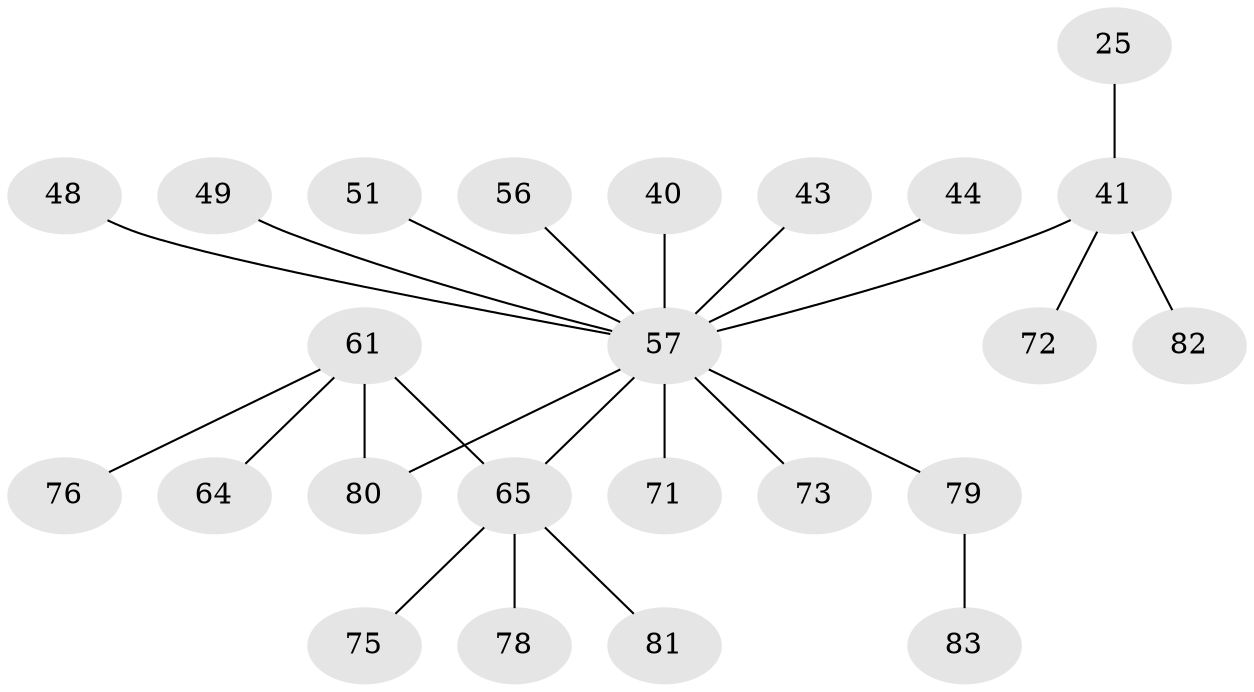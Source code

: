 // original degree distribution, {4: 0.08433734939759036, 7: 0.012048192771084338, 5: 0.024096385542168676, 3: 0.1686746987951807, 2: 0.2891566265060241, 1: 0.42168674698795183}
// Generated by graph-tools (version 1.1) at 2025/44/03/04/25 21:44:34]
// undirected, 24 vertices, 24 edges
graph export_dot {
graph [start="1"]
  node [color=gray90,style=filled];
  25;
  40 [super="+11+27+30+37"];
  41 [super="+16+23"];
  43 [super="+21"];
  44;
  48 [super="+42"];
  49;
  51 [super="+26"];
  56 [super="+36"];
  57 [super="+32+14"];
  61 [super="+10"];
  64 [super="+19+38"];
  65 [super="+31+54+58+9"];
  71 [super="+35+62+66+67"];
  72 [super="+69"];
  73 [super="+55"];
  75 [super="+53+68"];
  76;
  78;
  79 [super="+59"];
  80 [super="+33+46+77"];
  81 [super="+74"];
  82 [super="+50+63"];
  83;
  25 -- 41;
  40 -- 57;
  41 -- 57 [weight=2];
  41 -- 82;
  41 -- 72;
  43 -- 57;
  44 -- 57;
  48 -- 57;
  49 -- 57;
  51 -- 57;
  56 -- 57;
  57 -- 65;
  57 -- 71;
  57 -- 80;
  57 -- 73;
  57 -- 79;
  61 -- 76;
  61 -- 64;
  61 -- 65 [weight=2];
  61 -- 80;
  65 -- 78;
  65 -- 75;
  65 -- 81;
  79 -- 83;
}
